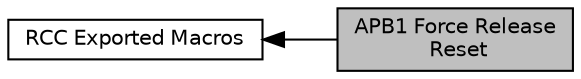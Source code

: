 digraph "APB1 Force Release Reset"
{
  edge [fontname="Helvetica",fontsize="10",labelfontname="Helvetica",labelfontsize="10"];
  node [fontname="Helvetica",fontsize="10",shape=box];
  rankdir=LR;
  Node2 [label="RCC Exported Macros",height=0.2,width=0.4,color="black", fillcolor="white", style="filled",URL="$group___r_c_c___exported___macros.html",tooltip=" "];
  Node1 [label="APB1 Force Release\l Reset",height=0.2,width=0.4,color="black", fillcolor="grey75", style="filled", fontcolor="black",tooltip="Force or release APB1 peripheral reset."];
  Node2->Node1 [shape=plaintext, dir="back", style="solid"];
}
